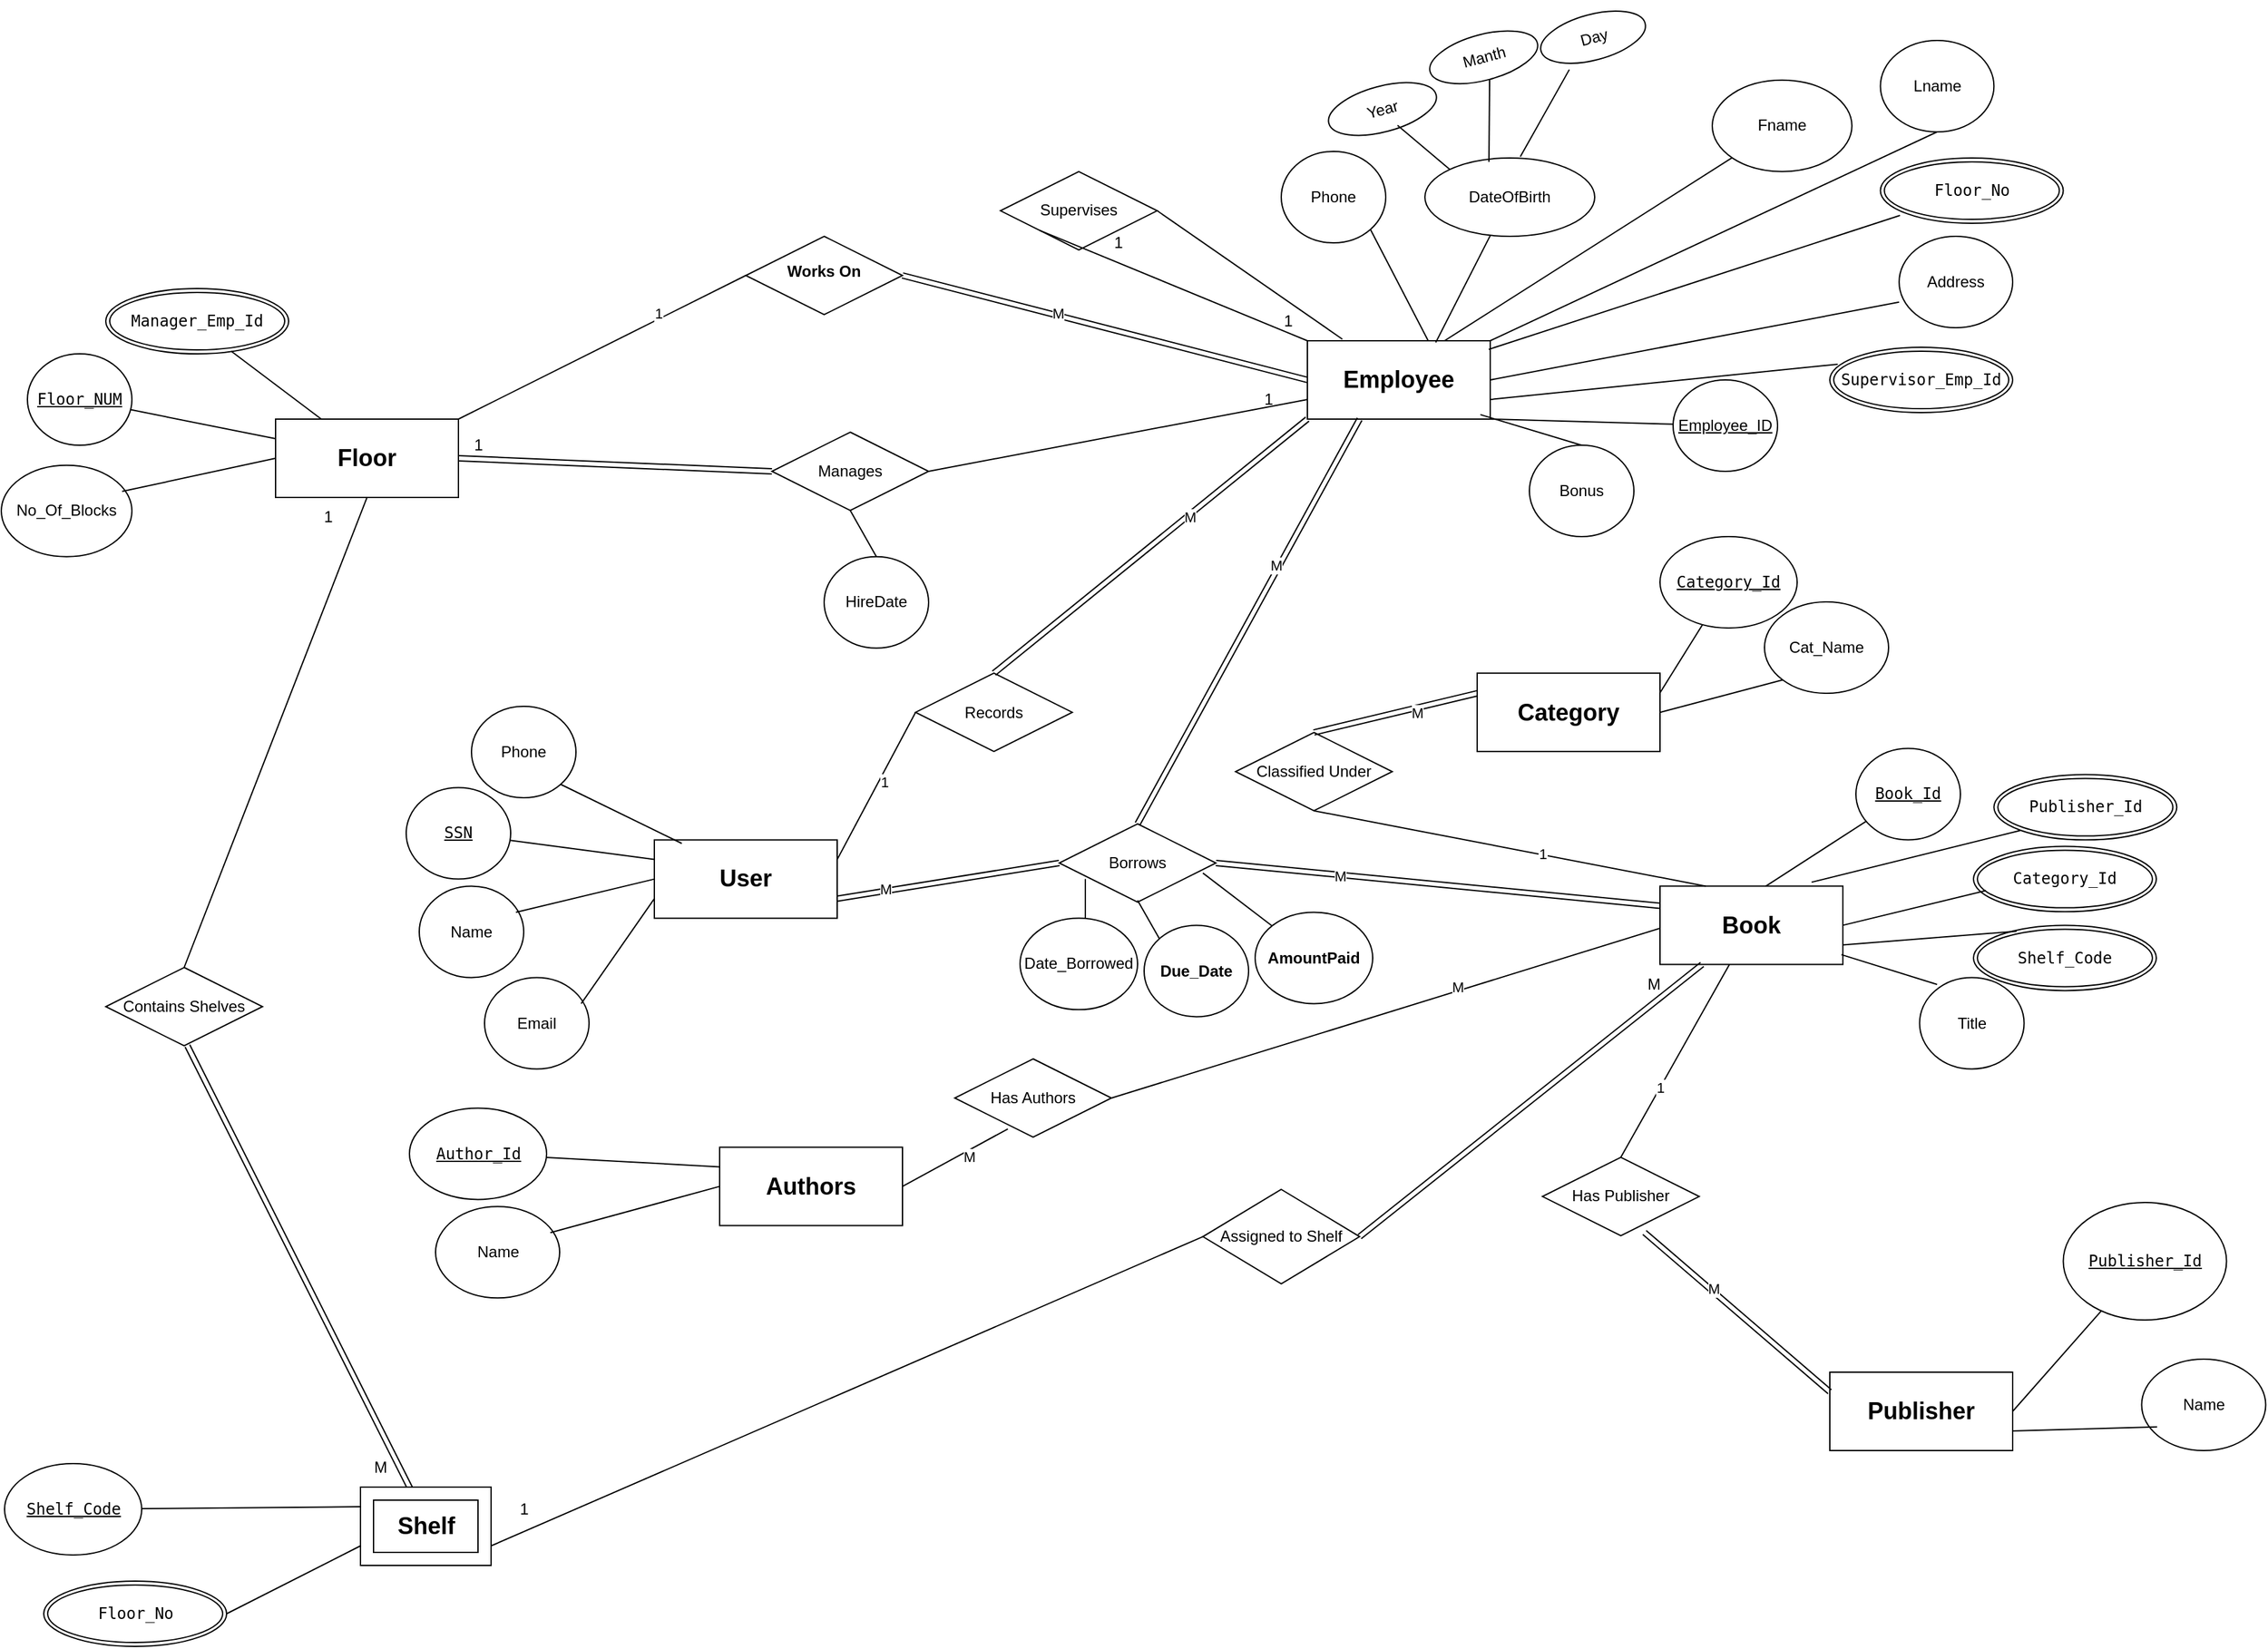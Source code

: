 <mxfile version="25.0.2">
  <diagram name="Page-1" id="1r1v1Ib6A8FEJkzL2onD">
    <mxGraphModel dx="1304" dy="876" grid="1" gridSize="10" guides="1" tooltips="1" connect="1" arrows="1" fold="1" page="1" pageScale="1" pageWidth="3300" pageHeight="4681" math="0" shadow="0">
      <root>
        <mxCell id="0" />
        <mxCell id="1" parent="0" />
        <mxCell id="C6lvempy2kkQ8w40UWus-1" value="&lt;h2&gt;Employee&lt;/h2&gt;" style="rounded=0;whiteSpace=wrap;html=1;" parent="1" vertex="1">
          <mxGeometry x="1000.001" y="420.0" width="140" height="60" as="geometry" />
        </mxCell>
        <mxCell id="C6lvempy2kkQ8w40UWus-2" value="DateOfBirth" style="ellipse;whiteSpace=wrap;html=1;" parent="1" vertex="1">
          <mxGeometry x="1090.001" y="280.0" width="130" height="60" as="geometry" />
        </mxCell>
        <mxCell id="C6lvempy2kkQ8w40UWus-3" value="Lname" style="ellipse;whiteSpace=wrap;html=1;" parent="1" vertex="1">
          <mxGeometry x="1438.75" y="190.0" width="86.92" height="70" as="geometry" />
        </mxCell>
        <mxCell id="C6lvempy2kkQ8w40UWus-4" value="Fname" style="ellipse;whiteSpace=wrap;html=1;" parent="1" vertex="1">
          <mxGeometry x="1310" y="220.4" width="106.92" height="70" as="geometry" />
        </mxCell>
        <mxCell id="C6lvempy2kkQ8w40UWus-5" value="Address" style="ellipse;whiteSpace=wrap;html=1;" parent="1" vertex="1">
          <mxGeometry x="1453.08" y="340" width="86.92" height="70" as="geometry" />
        </mxCell>
        <mxCell id="C6lvempy2kkQ8w40UWus-6" value="Employee_ID " style="ellipse;whiteSpace=wrap;html=1;align=center;fontStyle=4;" parent="1" vertex="1">
          <mxGeometry x="1280" y="450" width="80" height="70" as="geometry" />
        </mxCell>
        <mxCell id="C6lvempy2kkQ8w40UWus-7" value="" style="endArrow=none;html=1;rounded=0;exitX=0.702;exitY=0.022;exitDx=0;exitDy=0;exitPerimeter=0;" parent="1" source="C6lvempy2kkQ8w40UWus-1" target="C6lvempy2kkQ8w40UWus-2" edge="1">
          <mxGeometry width="50" height="50" relative="1" as="geometry">
            <mxPoint x="1110" y="400" as="sourcePoint" />
            <mxPoint x="1075" y="360" as="targetPoint" />
          </mxGeometry>
        </mxCell>
        <mxCell id="C6lvempy2kkQ8w40UWus-8" value="" style="endArrow=none;html=1;rounded=0;exitX=0.75;exitY=0;exitDx=0;exitDy=0;" parent="1" source="C6lvempy2kkQ8w40UWus-1" target="C6lvempy2kkQ8w40UWus-4" edge="1">
          <mxGeometry width="50" height="50" relative="1" as="geometry">
            <mxPoint x="1153.081" y="340.4" as="sourcePoint" />
            <mxPoint x="1203.081" y="290.4" as="targetPoint" />
          </mxGeometry>
        </mxCell>
        <mxCell id="C6lvempy2kkQ8w40UWus-9" value="" style="endArrow=none;html=1;rounded=0;exitX=1;exitY=0;exitDx=0;exitDy=0;entryX=0.5;entryY=1;entryDx=0;entryDy=0;" parent="1" source="C6lvempy2kkQ8w40UWus-1" target="C6lvempy2kkQ8w40UWus-3" edge="1">
          <mxGeometry width="50" height="50" relative="1" as="geometry">
            <mxPoint x="1253.081" y="350.4" as="sourcePoint" />
            <mxPoint x="1303.081" y="300.4" as="targetPoint" />
          </mxGeometry>
        </mxCell>
        <mxCell id="C6lvempy2kkQ8w40UWus-10" value="" style="endArrow=none;html=1;rounded=0;exitX=1;exitY=0.5;exitDx=0;exitDy=0;entryX=0;entryY=0.72;entryDx=0;entryDy=0;entryPerimeter=0;" parent="1" source="C6lvempy2kkQ8w40UWus-1" target="C6lvempy2kkQ8w40UWus-5" edge="1">
          <mxGeometry width="50" height="50" relative="1" as="geometry">
            <mxPoint x="1293.081" y="400.4" as="sourcePoint" />
            <mxPoint x="1343.081" y="350.4" as="targetPoint" />
          </mxGeometry>
        </mxCell>
        <mxCell id="C6lvempy2kkQ8w40UWus-11" value="" style="endArrow=none;html=1;rounded=0;exitX=1;exitY=0.75;exitDx=0;exitDy=0;entryX=0.043;entryY=0.26;entryDx=0;entryDy=0;entryPerimeter=0;" parent="1" source="C6lvempy2kkQ8w40UWus-1" target="C6lvempy2kkQ8w40UWus-13" edge="1">
          <mxGeometry width="50" height="50" relative="1" as="geometry">
            <mxPoint x="1223.081" y="470.4" as="sourcePoint" />
            <mxPoint x="1273.081" y="420.4" as="targetPoint" />
          </mxGeometry>
        </mxCell>
        <mxCell id="C6lvempy2kkQ8w40UWus-12" value="" style="endArrow=none;html=1;rounded=0;exitX=1;exitY=1;exitDx=0;exitDy=0;" parent="1" source="C6lvempy2kkQ8w40UWus-1" target="C6lvempy2kkQ8w40UWus-6" edge="1">
          <mxGeometry width="50" height="50" relative="1" as="geometry">
            <mxPoint x="1173.081" y="540.4" as="sourcePoint" />
            <mxPoint x="1223.081" y="490.4" as="targetPoint" />
          </mxGeometry>
        </mxCell>
        <mxCell id="C6lvempy2kkQ8w40UWus-13" value="&lt;code&gt;Supervisor_Emp_Id&lt;/code&gt;" style="ellipse;shape=doubleEllipse;margin=3;whiteSpace=wrap;html=1;align=center;" parent="1" vertex="1">
          <mxGeometry x="1400.001" y="425.0" width="140" height="50" as="geometry" />
        </mxCell>
        <mxCell id="C6lvempy2kkQ8w40UWus-15" value="Year" style="ellipse;whiteSpace=wrap;html=1;rotation=-15;" parent="1" vertex="1">
          <mxGeometry x="1015.001" y="225.0" width="85" height="35" as="geometry" />
        </mxCell>
        <mxCell id="C6lvempy2kkQ8w40UWus-16" value="Day" style="ellipse;whiteSpace=wrap;html=1;rotation=-15;" parent="1" vertex="1">
          <mxGeometry x="1177.501" y="170.0" width="82.5" height="35" as="geometry" />
        </mxCell>
        <mxCell id="C6lvempy2kkQ8w40UWus-17" value="Manth" style="ellipse;whiteSpace=wrap;html=1;rotation=-15;" parent="1" vertex="1">
          <mxGeometry x="1092.501" y="185.4" width="85" height="35" as="geometry" />
        </mxCell>
        <mxCell id="C6lvempy2kkQ8w40UWus-18" value="" style="endArrow=none;html=1;rounded=0;exitX=0;exitY=0;exitDx=0;exitDy=0;entryX=0.593;entryY=0.93;entryDx=0;entryDy=0;entryPerimeter=0;" parent="1" source="C6lvempy2kkQ8w40UWus-2" target="C6lvempy2kkQ8w40UWus-15" edge="1">
          <mxGeometry width="50" height="50" relative="1" as="geometry">
            <mxPoint x="933.081" y="280.4" as="sourcePoint" />
            <mxPoint x="983.081" y="230.4" as="targetPoint" />
          </mxGeometry>
        </mxCell>
        <mxCell id="C6lvempy2kkQ8w40UWus-19" value="" style="endArrow=none;html=1;rounded=0;exitX=0.377;exitY=0.05;exitDx=0;exitDy=0;exitPerimeter=0;entryX=0.5;entryY=1;entryDx=0;entryDy=0;" parent="1" source="C6lvempy2kkQ8w40UWus-2" target="C6lvempy2kkQ8w40UWus-17" edge="1">
          <mxGeometry width="50" height="50" relative="1" as="geometry">
            <mxPoint x="1013.081" y="250.4" as="sourcePoint" />
            <mxPoint x="1063.081" y="200.4" as="targetPoint" />
          </mxGeometry>
        </mxCell>
        <mxCell id="C6lvempy2kkQ8w40UWus-20" value="" style="endArrow=none;html=1;rounded=0;exitX=0.562;exitY=-0.017;exitDx=0;exitDy=0;exitPerimeter=0;entryX=0.209;entryY=1.05;entryDx=0;entryDy=0;entryPerimeter=0;" parent="1" source="C6lvempy2kkQ8w40UWus-2" target="C6lvempy2kkQ8w40UWus-16" edge="1">
          <mxGeometry width="50" height="50" relative="1" as="geometry">
            <mxPoint x="1093.081" y="230.4" as="sourcePoint" />
            <mxPoint x="1143.081" y="180.4" as="targetPoint" />
          </mxGeometry>
        </mxCell>
        <mxCell id="C6lvempy2kkQ8w40UWus-22" value="Bonus" style="ellipse;whiteSpace=wrap;html=1;" parent="1" vertex="1">
          <mxGeometry x="1170" y="500" width="80" height="70" as="geometry" />
        </mxCell>
        <mxCell id="C6lvempy2kkQ8w40UWus-23" value="" style="endArrow=none;html=1;rounded=0;exitX=0.5;exitY=0;exitDx=0;exitDy=0;entryX=0.946;entryY=0.943;entryDx=0;entryDy=0;entryPerimeter=0;" parent="1" source="C6lvempy2kkQ8w40UWus-22" target="C6lvempy2kkQ8w40UWus-1" edge="1">
          <mxGeometry width="50" height="50" relative="1" as="geometry">
            <mxPoint x="1093.081" y="510.4" as="sourcePoint" />
            <mxPoint x="1143.081" y="460.4" as="targetPoint" />
          </mxGeometry>
        </mxCell>
        <mxCell id="C6lvempy2kkQ8w40UWus-25" value="&lt;code&gt;Floor_No&lt;/code&gt;" style="ellipse;shape=doubleEllipse;margin=3;whiteSpace=wrap;html=1;align=center;" parent="1" vertex="1">
          <mxGeometry x="1438.751" y="280.0" width="140" height="50" as="geometry" />
        </mxCell>
        <mxCell id="C6lvempy2kkQ8w40UWus-26" value="" style="endArrow=none;html=1;rounded=0;entryX=0.107;entryY=0.88;entryDx=0;entryDy=0;entryPerimeter=0;exitX=0.992;exitY=0.11;exitDx=0;exitDy=0;exitPerimeter=0;" parent="1" source="C6lvempy2kkQ8w40UWus-1" target="C6lvempy2kkQ8w40UWus-25" edge="1">
          <mxGeometry width="50" height="50" relative="1" as="geometry">
            <mxPoint x="1170" y="410" as="sourcePoint" />
            <mxPoint x="1220" y="360" as="targetPoint" />
          </mxGeometry>
        </mxCell>
        <mxCell id="C6lvempy2kkQ8w40UWus-27" value="&lt;h2&gt;Floor&lt;/h2&gt;" style="rounded=0;whiteSpace=wrap;html=1;" parent="1" vertex="1">
          <mxGeometry x="210.001" y="480.0" width="140" height="60" as="geometry" />
        </mxCell>
        <mxCell id="C6lvempy2kkQ8w40UWus-28" value="&lt;code&gt;Floor_NUM&lt;/code&gt;" style="ellipse;whiteSpace=wrap;html=1;align=center;fontStyle=4;" parent="1" vertex="1">
          <mxGeometry x="20.0" y="430" width="80" height="70" as="geometry" />
        </mxCell>
        <mxCell id="C6lvempy2kkQ8w40UWus-30" value="" style="endArrow=none;html=1;rounded=0;exitX=0;exitY=0.25;exitDx=0;exitDy=0;" parent="1" source="C6lvempy2kkQ8w40UWus-27" target="C6lvempy2kkQ8w40UWus-28" edge="1">
          <mxGeometry width="50" height="50" relative="1" as="geometry">
            <mxPoint x="360.001" y="620.0" as="sourcePoint" />
            <mxPoint x="410.001" y="570.0" as="targetPoint" />
          </mxGeometry>
        </mxCell>
        <mxCell id="C6lvempy2kkQ8w40UWus-31" value="No_Of_Blocks" style="ellipse;whiteSpace=wrap;html=1;" parent="1" vertex="1">
          <mxGeometry y="515.4" width="100" height="70" as="geometry" />
        </mxCell>
        <mxCell id="C6lvempy2kkQ8w40UWus-32" value="" style="endArrow=none;html=1;rounded=0;entryX=0;entryY=0.5;entryDx=0;entryDy=0;exitX=0.925;exitY=0.286;exitDx=0;exitDy=0;exitPerimeter=0;" parent="1" source="C6lvempy2kkQ8w40UWus-31" target="C6lvempy2kkQ8w40UWus-27" edge="1">
          <mxGeometry width="50" height="50" relative="1" as="geometry">
            <mxPoint x="120" y="530" as="sourcePoint" />
            <mxPoint x="330.001" y="540.0" as="targetPoint" />
          </mxGeometry>
        </mxCell>
        <mxCell id="C6lvempy2kkQ8w40UWus-34" value="&lt;h2&gt;User&lt;/h2&gt;" style="rounded=0;whiteSpace=wrap;html=1;" parent="1" vertex="1">
          <mxGeometry x="500.001" y="802.3" width="140" height="60" as="geometry" />
        </mxCell>
        <mxCell id="C6lvempy2kkQ8w40UWus-35" value="&lt;code&gt;SSN&lt;/code&gt;" style="ellipse;whiteSpace=wrap;html=1;align=center;fontStyle=4;" parent="1" vertex="1">
          <mxGeometry x="310.0" y="762.3" width="80" height="70" as="geometry" />
        </mxCell>
        <mxCell id="C6lvempy2kkQ8w40UWus-36" value="" style="endArrow=none;html=1;rounded=0;exitX=0;exitY=0.25;exitDx=0;exitDy=0;" parent="1" source="C6lvempy2kkQ8w40UWus-34" target="C6lvempy2kkQ8w40UWus-35" edge="1">
          <mxGeometry width="50" height="50" relative="1" as="geometry">
            <mxPoint x="650.001" y="942.3" as="sourcePoint" />
            <mxPoint x="700.001" y="892.3" as="targetPoint" />
          </mxGeometry>
        </mxCell>
        <mxCell id="C6lvempy2kkQ8w40UWus-37" value="Name" style="ellipse;whiteSpace=wrap;html=1;" parent="1" vertex="1">
          <mxGeometry x="320" y="837.7" width="80" height="70" as="geometry" />
        </mxCell>
        <mxCell id="C6lvempy2kkQ8w40UWus-38" value="" style="endArrow=none;html=1;rounded=0;entryX=0;entryY=0.5;entryDx=0;entryDy=0;exitX=0.925;exitY=0.286;exitDx=0;exitDy=0;exitPerimeter=0;" parent="1" source="C6lvempy2kkQ8w40UWus-37" target="C6lvempy2kkQ8w40UWus-34" edge="1">
          <mxGeometry width="50" height="50" relative="1" as="geometry">
            <mxPoint x="410" y="852.3" as="sourcePoint" />
            <mxPoint x="620.001" y="862.3" as="targetPoint" />
          </mxGeometry>
        </mxCell>
        <mxCell id="C6lvempy2kkQ8w40UWus-39" value="Email" style="ellipse;whiteSpace=wrap;html=1;" parent="1" vertex="1">
          <mxGeometry x="370" y="907.7" width="80" height="70" as="geometry" />
        </mxCell>
        <mxCell id="C6lvempy2kkQ8w40UWus-40" value="" style="endArrow=none;html=1;rounded=0;exitX=0.925;exitY=0.286;exitDx=0;exitDy=0;exitPerimeter=0;entryX=0;entryY=0.75;entryDx=0;entryDy=0;" parent="1" source="C6lvempy2kkQ8w40UWus-39" target="C6lvempy2kkQ8w40UWus-34" edge="1">
          <mxGeometry width="50" height="50" relative="1" as="geometry">
            <mxPoint x="460" y="912.3" as="sourcePoint" />
            <mxPoint x="490" y="852.3" as="targetPoint" />
          </mxGeometry>
        </mxCell>
        <mxCell id="C6lvempy2kkQ8w40UWus-41" value="&lt;h2&gt;Book&lt;/h2&gt;" style="rounded=0;whiteSpace=wrap;html=1;" parent="1" vertex="1">
          <mxGeometry x="1270.001" y="837.7" width="140" height="60" as="geometry" />
        </mxCell>
        <mxCell id="C6lvempy2kkQ8w40UWus-42" value="&lt;code&gt;Book_Id&lt;/code&gt;" style="ellipse;whiteSpace=wrap;html=1;align=center;fontStyle=4;" parent="1" vertex="1">
          <mxGeometry x="1420" y="732.3" width="80" height="70" as="geometry" />
        </mxCell>
        <mxCell id="C6lvempy2kkQ8w40UWus-43" value="" style="endArrow=none;html=1;rounded=0;exitX=0.579;exitY=0;exitDx=0;exitDy=0;exitPerimeter=0;" parent="1" source="C6lvempy2kkQ8w40UWus-41" target="C6lvempy2kkQ8w40UWus-42" edge="1">
          <mxGeometry width="50" height="50" relative="1" as="geometry">
            <mxPoint x="1425.001" y="990.0" as="sourcePoint" />
            <mxPoint x="1475.001" y="940.0" as="targetPoint" />
          </mxGeometry>
        </mxCell>
        <mxCell id="C6lvempy2kkQ8w40UWus-44" value="Title" style="ellipse;whiteSpace=wrap;html=1;" parent="1" vertex="1">
          <mxGeometry x="1468.75" y="907.7" width="80" height="70" as="geometry" />
        </mxCell>
        <mxCell id="C6lvempy2kkQ8w40UWus-45" value="" style="endArrow=none;html=1;rounded=0;entryX=0.992;entryY=0.875;entryDx=0;entryDy=0;exitX=0.167;exitY=0.076;exitDx=0;exitDy=0;exitPerimeter=0;entryPerimeter=0;" parent="1" source="C6lvempy2kkQ8w40UWus-44" target="C6lvempy2kkQ8w40UWus-41" edge="1">
          <mxGeometry width="50" height="50" relative="1" as="geometry">
            <mxPoint x="1185" y="900" as="sourcePoint" />
            <mxPoint x="1395.001" y="910.0" as="targetPoint" />
          </mxGeometry>
        </mxCell>
        <mxCell id="C6lvempy2kkQ8w40UWus-48" value="&lt;code&gt;Shelf_Code&lt;/code&gt;" style="ellipse;shape=doubleEllipse;margin=3;whiteSpace=wrap;html=1;align=center;" parent="1" vertex="1">
          <mxGeometry x="1510.001" y="867.7" width="140" height="50" as="geometry" />
        </mxCell>
        <mxCell id="C6lvempy2kkQ8w40UWus-49" value="&lt;code&gt;Category_Id&lt;/code&gt;" style="ellipse;shape=doubleEllipse;margin=3;whiteSpace=wrap;html=1;align=center;" parent="1" vertex="1">
          <mxGeometry x="1510.001" y="807.3" width="140" height="50" as="geometry" />
        </mxCell>
        <mxCell id="C6lvempy2kkQ8w40UWus-50" value="&lt;code&gt;Publisher_Id&lt;/code&gt;" style="ellipse;shape=doubleEllipse;margin=3;whiteSpace=wrap;html=1;align=center;" parent="1" vertex="1">
          <mxGeometry x="1525.671" y="752.3" width="140" height="50" as="geometry" />
        </mxCell>
        <mxCell id="C6lvempy2kkQ8w40UWus-51" value="" style="endArrow=none;html=1;rounded=0;exitX=0.829;exitY=-0.05;exitDx=0;exitDy=0;exitPerimeter=0;entryX=0;entryY=1;entryDx=0;entryDy=0;" parent="1" source="C6lvempy2kkQ8w40UWus-41" target="C6lvempy2kkQ8w40UWus-50" edge="1">
          <mxGeometry width="50" height="50" relative="1" as="geometry">
            <mxPoint x="1400" y="850" as="sourcePoint" />
            <mxPoint x="1450" y="800" as="targetPoint" />
          </mxGeometry>
        </mxCell>
        <mxCell id="C6lvempy2kkQ8w40UWus-52" value="" style="endArrow=none;html=1;rounded=0;exitX=1;exitY=0.5;exitDx=0;exitDy=0;entryX=0.068;entryY=0.677;entryDx=0;entryDy=0;entryPerimeter=0;" parent="1" source="C6lvempy2kkQ8w40UWus-41" target="C6lvempy2kkQ8w40UWus-49" edge="1">
          <mxGeometry width="50" height="50" relative="1" as="geometry">
            <mxPoint x="1390" y="920" as="sourcePoint" />
            <mxPoint x="1440" y="870" as="targetPoint" />
          </mxGeometry>
        </mxCell>
        <mxCell id="C6lvempy2kkQ8w40UWus-53" value="" style="endArrow=none;html=1;rounded=0;exitX=1;exitY=0.75;exitDx=0;exitDy=0;entryX=0.236;entryY=0.092;entryDx=0;entryDy=0;entryPerimeter=0;" parent="1" source="C6lvempy2kkQ8w40UWus-41" target="C6lvempy2kkQ8w40UWus-48" edge="1">
          <mxGeometry width="50" height="50" relative="1" as="geometry">
            <mxPoint x="1400" y="1000" as="sourcePoint" />
            <mxPoint x="1450" y="950" as="targetPoint" />
          </mxGeometry>
        </mxCell>
        <mxCell id="C6lvempy2kkQ8w40UWus-54" value="&lt;h2&gt;Category&lt;/h2&gt;" style="rounded=0;whiteSpace=wrap;html=1;" parent="1" vertex="1">
          <mxGeometry x="1130.001" y="674.6" width="140" height="60" as="geometry" />
        </mxCell>
        <mxCell id="C6lvempy2kkQ8w40UWus-55" value="&lt;code&gt;Category_Id&lt;/code&gt;" style="ellipse;whiteSpace=wrap;html=1;align=center;fontStyle=4;" parent="1" vertex="1">
          <mxGeometry x="1270" y="570.0" width="105" height="70" as="geometry" />
        </mxCell>
        <mxCell id="C6lvempy2kkQ8w40UWus-56" value="" style="endArrow=none;html=1;rounded=0;exitX=1;exitY=0.25;exitDx=0;exitDy=0;" parent="1" source="C6lvempy2kkQ8w40UWus-54" target="C6lvempy2kkQ8w40UWus-55" edge="1">
          <mxGeometry width="50" height="50" relative="1" as="geometry">
            <mxPoint x="1280.001" y="814.6" as="sourcePoint" />
            <mxPoint x="1330.001" y="764.6" as="targetPoint" />
          </mxGeometry>
        </mxCell>
        <mxCell id="C6lvempy2kkQ8w40UWus-57" value="Cat_Name" style="ellipse;whiteSpace=wrap;html=1;" parent="1" vertex="1">
          <mxGeometry x="1350" y="620" width="95" height="70" as="geometry" />
        </mxCell>
        <mxCell id="C6lvempy2kkQ8w40UWus-58" value="" style="endArrow=none;html=1;rounded=0;entryX=1;entryY=0.5;entryDx=0;entryDy=0;exitX=0;exitY=1;exitDx=0;exitDy=0;" parent="1" source="C6lvempy2kkQ8w40UWus-57" target="C6lvempy2kkQ8w40UWus-54" edge="1">
          <mxGeometry width="50" height="50" relative="1" as="geometry">
            <mxPoint x="1040" y="724.6" as="sourcePoint" />
            <mxPoint x="1250.001" y="734.6" as="targetPoint" />
          </mxGeometry>
        </mxCell>
        <mxCell id="C6lvempy2kkQ8w40UWus-62" value="&lt;code&gt;Shelf_Code&lt;/code&gt;" style="ellipse;whiteSpace=wrap;html=1;align=center;fontStyle=4;" parent="1" vertex="1">
          <mxGeometry x="2.5" y="1280" width="105" height="70" as="geometry" />
        </mxCell>
        <mxCell id="C6lvempy2kkQ8w40UWus-63" value="" style="endArrow=none;html=1;rounded=0;exitX=0;exitY=0;exitDx=0;exitDy=15;exitPerimeter=0;" parent="1" source="gjSm_xTrsxoRiY1hp_CM-6" target="C6lvempy2kkQ8w40UWus-62" edge="1">
          <mxGeometry width="50" height="50" relative="1" as="geometry">
            <mxPoint x="260.001" y="1327.7" as="sourcePoint" />
            <mxPoint x="460.001" y="1387.7" as="targetPoint" />
          </mxGeometry>
        </mxCell>
        <mxCell id="C6lvempy2kkQ8w40UWus-65" value="" style="endArrow=none;html=1;rounded=0;entryX=0;entryY=0;entryDx=0;entryDy=45;exitX=1;exitY=0.5;exitDx=0;exitDy=0;entryPerimeter=0;" parent="1" source="C6lvempy2kkQ8w40UWus-66" target="gjSm_xTrsxoRiY1hp_CM-6" edge="1">
          <mxGeometry width="50" height="50" relative="1" as="geometry">
            <mxPoint x="513.641" y="1343.553" as="sourcePoint" />
            <mxPoint x="260.001" y="1342.7" as="targetPoint" />
          </mxGeometry>
        </mxCell>
        <mxCell id="C6lvempy2kkQ8w40UWus-66" value="&lt;code&gt;Floor_No&lt;/code&gt;" style="ellipse;shape=doubleEllipse;margin=3;whiteSpace=wrap;html=1;align=center;" parent="1" vertex="1">
          <mxGeometry x="32.501" y="1370.0" width="140" height="50" as="geometry" />
        </mxCell>
        <mxCell id="C6lvempy2kkQ8w40UWus-67" value="&lt;h2&gt;Authors &lt;/h2&gt;" style="rounded=0;whiteSpace=wrap;html=1;" parent="1" vertex="1">
          <mxGeometry x="550.001" y="1037.7" width="140" height="60" as="geometry" />
        </mxCell>
        <mxCell id="C6lvempy2kkQ8w40UWus-68" value="&lt;code&gt;Author_Id&lt;/code&gt;" style="ellipse;whiteSpace=wrap;html=1;align=center;fontStyle=4;" parent="1" vertex="1">
          <mxGeometry x="312.5" y="1007.7" width="105" height="70" as="geometry" />
        </mxCell>
        <mxCell id="C6lvempy2kkQ8w40UWus-69" value="" style="endArrow=none;html=1;rounded=0;exitX=0;exitY=0.25;exitDx=0;exitDy=0;" parent="1" source="C6lvempy2kkQ8w40UWus-67" target="C6lvempy2kkQ8w40UWus-68" edge="1">
          <mxGeometry width="50" height="50" relative="1" as="geometry">
            <mxPoint x="677.501" y="1187.7" as="sourcePoint" />
            <mxPoint x="727.501" y="1137.7" as="targetPoint" />
          </mxGeometry>
        </mxCell>
        <mxCell id="C6lvempy2kkQ8w40UWus-70" value="Name" style="ellipse;whiteSpace=wrap;html=1;" parent="1" vertex="1">
          <mxGeometry x="332.5" y="1083.1" width="95" height="70" as="geometry" />
        </mxCell>
        <mxCell id="C6lvempy2kkQ8w40UWus-71" value="" style="endArrow=none;html=1;rounded=0;entryX=0;entryY=0.5;entryDx=0;entryDy=0;exitX=0.925;exitY=0.286;exitDx=0;exitDy=0;exitPerimeter=0;" parent="1" source="C6lvempy2kkQ8w40UWus-70" target="C6lvempy2kkQ8w40UWus-67" edge="1">
          <mxGeometry width="50" height="50" relative="1" as="geometry">
            <mxPoint x="437.5" y="1097.7" as="sourcePoint" />
            <mxPoint x="647.501" y="1107.7" as="targetPoint" />
          </mxGeometry>
        </mxCell>
        <mxCell id="C6lvempy2kkQ8w40UWus-73" value="&lt;code&gt;Publisher_Id&lt;/code&gt;" style="ellipse;whiteSpace=wrap;html=1;align=center;fontStyle=4;" parent="1" vertex="1">
          <mxGeometry x="1578.75" y="1080" width="125" height="90" as="geometry" />
        </mxCell>
        <mxCell id="C6lvempy2kkQ8w40UWus-74" value="" style="endArrow=none;html=1;rounded=0;exitX=1;exitY=0.5;exitDx=0;exitDy=0;" parent="1" source="C6lvempy2kkQ8w40UWus-96" target="C6lvempy2kkQ8w40UWus-73" edge="1">
          <mxGeometry width="50" height="50" relative="1" as="geometry">
            <mxPoint x="1402.501" y="1235.0" as="sourcePoint" />
            <mxPoint x="1602.501" y="1310.0" as="targetPoint" />
          </mxGeometry>
        </mxCell>
        <mxCell id="C6lvempy2kkQ8w40UWus-75" value="Name" style="ellipse;whiteSpace=wrap;html=1;" parent="1" vertex="1">
          <mxGeometry x="1638.75" y="1200" width="95" height="70" as="geometry" />
        </mxCell>
        <mxCell id="C6lvempy2kkQ8w40UWus-76" value="" style="endArrow=none;html=1;rounded=0;entryX=1;entryY=0.75;entryDx=0;entryDy=0;exitX=0.125;exitY=0.741;exitDx=0;exitDy=0;exitPerimeter=0;" parent="1" source="C6lvempy2kkQ8w40UWus-75" target="C6lvempy2kkQ8w40UWus-96" edge="1">
          <mxGeometry width="50" height="50" relative="1" as="geometry">
            <mxPoint x="1312.5" y="1270" as="sourcePoint" />
            <mxPoint x="1402.501" y="1250.0" as="targetPoint" />
          </mxGeometry>
        </mxCell>
        <mxCell id="C6lvempy2kkQ8w40UWus-77" value="Manages " style="shape=rhombus;perimeter=rhombusPerimeter;whiteSpace=wrap;html=1;align=center;" parent="1" vertex="1">
          <mxGeometry x="590" y="490" width="120" height="60" as="geometry" />
        </mxCell>
        <mxCell id="C6lvempy2kkQ8w40UWus-78" value="" style="endArrow=none;html=1;rounded=0;exitX=1;exitY=0.5;exitDx=0;exitDy=0;entryX=0;entryY=0.5;entryDx=0;entryDy=0;shape=link;" parent="1" source="C6lvempy2kkQ8w40UWus-27" target="C6lvempy2kkQ8w40UWus-77" edge="1">
          <mxGeometry width="50" height="50" relative="1" as="geometry">
            <mxPoint x="660" y="535" as="sourcePoint" />
            <mxPoint x="540" y="470" as="targetPoint" />
          </mxGeometry>
        </mxCell>
        <mxCell id="C6lvempy2kkQ8w40UWus-79" value="" style="endArrow=none;html=1;rounded=0;exitX=1;exitY=0.5;exitDx=0;exitDy=0;entryX=0;entryY=0.75;entryDx=0;entryDy=0;" parent="1" source="C6lvempy2kkQ8w40UWus-77" target="C6lvempy2kkQ8w40UWus-1" edge="1">
          <mxGeometry width="50" height="50" relative="1" as="geometry">
            <mxPoint x="800" y="477.5" as="sourcePoint" />
            <mxPoint x="1000" y="452.5" as="targetPoint" />
          </mxGeometry>
        </mxCell>
        <mxCell id="C6lvempy2kkQ8w40UWus-80" value="Records   " style="shape=rhombus;perimeter=rhombusPerimeter;whiteSpace=wrap;html=1;align=center;" parent="1" vertex="1">
          <mxGeometry x="700" y="674.6" width="120" height="60" as="geometry" />
        </mxCell>
        <mxCell id="C6lvempy2kkQ8w40UWus-81" value="" style="endArrow=none;html=1;rounded=0;exitX=1;exitY=0.25;exitDx=0;exitDy=0;entryX=0;entryY=0.5;entryDx=0;entryDy=0;" parent="1" source="C6lvempy2kkQ8w40UWus-34" target="C6lvempy2kkQ8w40UWus-80" edge="1">
          <mxGeometry width="50" height="50" relative="1" as="geometry">
            <mxPoint x="500" y="844.6" as="sourcePoint" />
            <mxPoint x="700" y="819.6" as="targetPoint" />
          </mxGeometry>
        </mxCell>
        <mxCell id="C6lvempy2kkQ8w40UWus-151" value="1" style="edgeLabel;html=1;align=center;verticalAlign=middle;resizable=0;points=[];" parent="C6lvempy2kkQ8w40UWus-81" vertex="1" connectable="0">
          <mxGeometry x="0.09" y="-3" relative="1" as="geometry">
            <mxPoint as="offset" />
          </mxGeometry>
        </mxCell>
        <mxCell id="C6lvempy2kkQ8w40UWus-82" value="" style="endArrow=none;html=1;rounded=0;exitX=0.5;exitY=0;exitDx=0;exitDy=0;entryX=0;entryY=1;entryDx=0;entryDy=0;shape=link;" parent="1" source="C6lvempy2kkQ8w40UWus-80" target="C6lvempy2kkQ8w40UWus-1" edge="1">
          <mxGeometry width="50" height="50" relative="1" as="geometry">
            <mxPoint x="790" y="812.1" as="sourcePoint" />
            <mxPoint x="1000" y="774.6" as="targetPoint" />
          </mxGeometry>
        </mxCell>
        <mxCell id="C6lvempy2kkQ8w40UWus-150" value="M" style="edgeLabel;html=1;align=center;verticalAlign=middle;resizable=0;points=[];" parent="C6lvempy2kkQ8w40UWus-82" vertex="1" connectable="0">
          <mxGeometry x="0.242" y="-1" relative="1" as="geometry">
            <mxPoint as="offset" />
          </mxGeometry>
        </mxCell>
        <mxCell id="C6lvempy2kkQ8w40UWus-83" value="Borrows  " style="shape=rhombus;perimeter=rhombusPerimeter;whiteSpace=wrap;html=1;align=center;" parent="1" vertex="1">
          <mxGeometry x="810" y="790" width="120" height="60" as="geometry" />
        </mxCell>
        <mxCell id="C6lvempy2kkQ8w40UWus-84" value="" style="endArrow=none;html=1;rounded=0;exitX=1;exitY=0.75;exitDx=0;exitDy=0;entryX=0;entryY=0.5;entryDx=0;entryDy=0;shape=link;" parent="1" source="C6lvempy2kkQ8w40UWus-34" target="C6lvempy2kkQ8w40UWus-83" edge="1">
          <mxGeometry width="50" height="50" relative="1" as="geometry">
            <mxPoint x="500" y="874.6" as="sourcePoint" />
            <mxPoint x="700" y="849.6" as="targetPoint" />
          </mxGeometry>
        </mxCell>
        <mxCell id="C6lvempy2kkQ8w40UWus-132" value="M" style="edgeLabel;html=1;align=center;verticalAlign=middle;resizable=0;points=[];" parent="C6lvempy2kkQ8w40UWus-84" vertex="1" connectable="0">
          <mxGeometry x="-0.561" y="2" relative="1" as="geometry">
            <mxPoint as="offset" />
          </mxGeometry>
        </mxCell>
        <mxCell id="C6lvempy2kkQ8w40UWus-85" value="" style="endArrow=none;html=1;rounded=0;exitX=1;exitY=0.5;exitDx=0;exitDy=0;entryX=0;entryY=0.25;entryDx=0;entryDy=0;shape=link;" parent="1" source="C6lvempy2kkQ8w40UWus-83" target="C6lvempy2kkQ8w40UWus-41" edge="1">
          <mxGeometry width="50" height="50" relative="1" as="geometry">
            <mxPoint x="790" y="842.1" as="sourcePoint" />
            <mxPoint x="1000" y="804.6" as="targetPoint" />
          </mxGeometry>
        </mxCell>
        <mxCell id="gjSm_xTrsxoRiY1hp_CM-3" value="M" style="edgeLabel;html=1;align=center;verticalAlign=middle;resizable=0;points=[];" vertex="1" connectable="0" parent="C6lvempy2kkQ8w40UWus-85">
          <mxGeometry x="-0.445" y="-1" relative="1" as="geometry">
            <mxPoint as="offset" />
          </mxGeometry>
        </mxCell>
        <mxCell id="C6lvempy2kkQ8w40UWus-93" value="Has Authors " style="shape=rhombus;perimeter=rhombusPerimeter;whiteSpace=wrap;html=1;align=center;" parent="1" vertex="1">
          <mxGeometry x="730" y="970.0" width="120" height="60" as="geometry" />
        </mxCell>
        <mxCell id="C6lvempy2kkQ8w40UWus-94" value="" style="endArrow=none;html=1;rounded=0;exitX=1;exitY=0.5;exitDx=0;exitDy=0;entryX=0.339;entryY=0.894;entryDx=0;entryDy=0;entryPerimeter=0;" parent="1" source="C6lvempy2kkQ8w40UWus-67" target="C6lvempy2kkQ8w40UWus-93" edge="1">
          <mxGeometry width="50" height="50" relative="1" as="geometry">
            <mxPoint x="790" y="1127.7" as="sourcePoint" />
            <mxPoint x="1000" y="977.7" as="targetPoint" />
          </mxGeometry>
        </mxCell>
        <mxCell id="C6lvempy2kkQ8w40UWus-129" value="M" style="edgeLabel;html=1;align=center;verticalAlign=middle;resizable=0;points=[];" parent="C6lvempy2kkQ8w40UWus-94" vertex="1" connectable="0">
          <mxGeometry x="0.216" y="-4" relative="1" as="geometry">
            <mxPoint as="offset" />
          </mxGeometry>
        </mxCell>
        <mxCell id="C6lvempy2kkQ8w40UWus-95" value="" style="endArrow=none;html=1;rounded=0;exitX=1;exitY=0.5;exitDx=0;exitDy=0;" parent="1" source="C6lvempy2kkQ8w40UWus-93" edge="1">
          <mxGeometry width="50" height="50" relative="1" as="geometry">
            <mxPoint x="810" y="1117.5" as="sourcePoint" />
            <mxPoint x="1270" y="870" as="targetPoint" />
          </mxGeometry>
        </mxCell>
        <mxCell id="C6lvempy2kkQ8w40UWus-128" value="M" style="edgeLabel;html=1;align=center;verticalAlign=middle;resizable=0;points=[];" parent="C6lvempy2kkQ8w40UWus-95" vertex="1" connectable="0">
          <mxGeometry x="0.268" y="3" relative="1" as="geometry">
            <mxPoint as="offset" />
          </mxGeometry>
        </mxCell>
        <mxCell id="C6lvempy2kkQ8w40UWus-96" value="&lt;h2&gt;Publisher&lt;/h2&gt;" style="rounded=0;whiteSpace=wrap;html=1;" parent="1" vertex="1">
          <mxGeometry x="1400.001" y="1210.0" width="140" height="60" as="geometry" />
        </mxCell>
        <mxCell id="C6lvempy2kkQ8w40UWus-97" value="Has Publisher " style="shape=rhombus;perimeter=rhombusPerimeter;whiteSpace=wrap;html=1;align=center;" parent="1" vertex="1">
          <mxGeometry x="1180" y="1045.4" width="120" height="60" as="geometry" />
        </mxCell>
        <mxCell id="C6lvempy2kkQ8w40UWus-98" value="" style="endArrow=none;html=1;rounded=0;exitX=0;exitY=0.25;exitDx=0;exitDy=0;entryX=0.651;entryY=0.96;entryDx=0;entryDy=0;entryPerimeter=0;shape=link;" parent="1" source="C6lvempy2kkQ8w40UWus-96" target="C6lvempy2kkQ8w40UWus-97" edge="1">
          <mxGeometry width="50" height="50" relative="1" as="geometry">
            <mxPoint x="997.5" y="1130.4" as="sourcePoint" />
            <mxPoint x="1197.5" y="1105.4" as="targetPoint" />
          </mxGeometry>
        </mxCell>
        <mxCell id="C6lvempy2kkQ8w40UWus-134" value="M" style="edgeLabel;html=1;align=center;verticalAlign=middle;resizable=0;points=[];" parent="C6lvempy2kkQ8w40UWus-98" vertex="1" connectable="0">
          <mxGeometry x="0.273" y="-2" relative="1" as="geometry">
            <mxPoint as="offset" />
          </mxGeometry>
        </mxCell>
        <mxCell id="C6lvempy2kkQ8w40UWus-99" value="" style="endArrow=none;html=1;rounded=0;exitX=0.5;exitY=0;exitDx=0;exitDy=0;" parent="1" source="C6lvempy2kkQ8w40UWus-97" target="C6lvempy2kkQ8w40UWus-41" edge="1">
          <mxGeometry width="50" height="50" relative="1" as="geometry">
            <mxPoint x="1190" y="1045.4" as="sourcePoint" />
            <mxPoint x="1290" y="905" as="targetPoint" />
          </mxGeometry>
        </mxCell>
        <mxCell id="C6lvempy2kkQ8w40UWus-136" value="1" style="edgeLabel;html=1;align=center;verticalAlign=middle;resizable=0;points=[];" parent="C6lvempy2kkQ8w40UWus-99" vertex="1" connectable="0">
          <mxGeometry x="-0.275" y="1" relative="1" as="geometry">
            <mxPoint as="offset" />
          </mxGeometry>
        </mxCell>
        <mxCell id="C6lvempy2kkQ8w40UWus-100" value="Classified Under " style="shape=rhombus;perimeter=rhombusPerimeter;whiteSpace=wrap;html=1;align=center;" parent="1" vertex="1">
          <mxGeometry x="945" y="720" width="120" height="60" as="geometry" />
        </mxCell>
        <mxCell id="C6lvempy2kkQ8w40UWus-101" value="" style="endArrow=none;html=1;rounded=0;entryX=0.5;entryY=1;entryDx=0;entryDy=0;exitX=0.25;exitY=0;exitDx=0;exitDy=0;" parent="1" source="C6lvempy2kkQ8w40UWus-41" target="C6lvempy2kkQ8w40UWus-100" edge="1">
          <mxGeometry width="50" height="50" relative="1" as="geometry">
            <mxPoint x="587.56" y="782.72" as="sourcePoint" />
            <mxPoint x="787.56" y="757.72" as="targetPoint" />
          </mxGeometry>
        </mxCell>
        <mxCell id="C6lvempy2kkQ8w40UWus-131" value="1" style="edgeLabel;html=1;align=center;verticalAlign=middle;resizable=0;points=[];" parent="C6lvempy2kkQ8w40UWus-101" vertex="1" connectable="0">
          <mxGeometry x="-0.164" y="-1" relative="1" as="geometry">
            <mxPoint as="offset" />
          </mxGeometry>
        </mxCell>
        <mxCell id="C6lvempy2kkQ8w40UWus-102" value="" style="endArrow=none;html=1;rounded=0;exitX=0.5;exitY=0;exitDx=0;exitDy=0;entryX=0;entryY=0.257;entryDx=0;entryDy=0;entryPerimeter=0;shape=link;" parent="1" source="C6lvempy2kkQ8w40UWus-100" target="C6lvempy2kkQ8w40UWus-54" edge="1">
          <mxGeometry width="50" height="50" relative="1" as="geometry">
            <mxPoint x="877.56" y="750.22" as="sourcePoint" />
            <mxPoint x="1130.001" y="700.0" as="targetPoint" />
          </mxGeometry>
        </mxCell>
        <mxCell id="C6lvempy2kkQ8w40UWus-130" value="M" style="edgeLabel;html=1;align=center;verticalAlign=middle;resizable=0;points=[];" parent="C6lvempy2kkQ8w40UWus-102" vertex="1" connectable="0">
          <mxGeometry x="0.228" y="-3" relative="1" as="geometry">
            <mxPoint x="1" as="offset" />
          </mxGeometry>
        </mxCell>
        <mxCell id="C6lvempy2kkQ8w40UWus-104" value="Assigned to Shelf " style="shape=rhombus;perimeter=rhombusPerimeter;whiteSpace=wrap;html=1;align=center;" parent="1" vertex="1">
          <mxGeometry x="920" y="1070" width="120" height="72.3" as="geometry" />
        </mxCell>
        <mxCell id="C6lvempy2kkQ8w40UWus-105" value="" style="endArrow=none;html=1;rounded=0;exitX=0;exitY=0;exitDx=100;exitDy=45;entryX=0;entryY=0.5;entryDx=0;entryDy=0;exitPerimeter=0;" parent="1" source="gjSm_xTrsxoRiY1hp_CM-6" target="C6lvempy2kkQ8w40UWus-104" edge="1">
          <mxGeometry width="50" height="50" relative="1" as="geometry">
            <mxPoint x="400.001" y="1342.7" as="sourcePoint" />
            <mxPoint x="980" y="947.3" as="targetPoint" />
          </mxGeometry>
        </mxCell>
        <mxCell id="C6lvempy2kkQ8w40UWus-106" value="" style="endArrow=none;html=1;rounded=0;exitX=1;exitY=0.5;exitDx=0;exitDy=0;shape=link;" parent="1" source="C6lvempy2kkQ8w40UWus-104" target="C6lvempy2kkQ8w40UWus-41" edge="1">
          <mxGeometry width="50" height="50" relative="1" as="geometry">
            <mxPoint x="1070" y="939.8" as="sourcePoint" />
            <mxPoint x="1280" y="902.3" as="targetPoint" />
          </mxGeometry>
        </mxCell>
        <mxCell id="C6lvempy2kkQ8w40UWus-107" value="Contains Shelves " style="shape=rhombus;perimeter=rhombusPerimeter;whiteSpace=wrap;html=1;align=center;" parent="1" vertex="1">
          <mxGeometry x="80" y="900" width="120" height="60" as="geometry" />
        </mxCell>
        <mxCell id="C6lvempy2kkQ8w40UWus-108" value="" style="endArrow=none;html=1;rounded=0;exitX=0.5;exitY=1;exitDx=0;exitDy=0;entryX=0.5;entryY=0;entryDx=0;entryDy=0;" parent="1" source="C6lvempy2kkQ8w40UWus-27" target="C6lvempy2kkQ8w40UWus-107" edge="1">
          <mxGeometry width="50" height="50" relative="1" as="geometry">
            <mxPoint x="172.501" y="560.0" as="sourcePoint" />
            <mxPoint x="479.98" y="659.6" as="targetPoint" />
          </mxGeometry>
        </mxCell>
        <mxCell id="C6lvempy2kkQ8w40UWus-109" value="" style="endArrow=none;html=1;rounded=0;exitX=0.5;exitY=1;exitDx=0;exitDy=0;entryX=0.381;entryY=0.033;entryDx=0;entryDy=0;entryPerimeter=0;shape=link;" parent="1" edge="1">
          <mxGeometry width="50" height="50" relative="1" as="geometry">
            <mxPoint x="142.5" y="960" as="sourcePoint" />
            <mxPoint x="313.341" y="1299.68" as="targetPoint" />
          </mxGeometry>
        </mxCell>
        <mxCell id="C6lvempy2kkQ8w40UWus-111" value="Supervises" style="shape=rhombus;perimeter=rhombusPerimeter;whiteSpace=wrap;html=1;align=center;" parent="1" vertex="1">
          <mxGeometry x="765" y="290.4" width="120" height="60" as="geometry" />
        </mxCell>
        <mxCell id="C6lvempy2kkQ8w40UWus-112" value="" style="endArrow=none;html=1;rounded=0;entryX=0;entryY=1;entryDx=0;entryDy=0;" parent="1" target="C6lvempy2kkQ8w40UWus-111" edge="1">
          <mxGeometry width="50" height="50" relative="1" as="geometry">
            <mxPoint x="1000" y="420" as="sourcePoint" />
            <mxPoint x="1070" y="370" as="targetPoint" />
          </mxGeometry>
        </mxCell>
        <mxCell id="C6lvempy2kkQ8w40UWus-114" value="" style="endArrow=none;html=1;rounded=0;exitX=0.191;exitY=-0.021;exitDx=0;exitDy=0;exitPerimeter=0;entryX=1;entryY=0.5;entryDx=0;entryDy=0;" parent="1" source="C6lvempy2kkQ8w40UWus-1" edge="1" target="C6lvempy2kkQ8w40UWus-111">
          <mxGeometry width="50" height="50" relative="1" as="geometry">
            <mxPoint x="670" y="130" as="sourcePoint" />
            <mxPoint x="720" y="80" as="targetPoint" />
          </mxGeometry>
        </mxCell>
        <mxCell id="C6lvempy2kkQ8w40UWus-116" value="&lt;table&gt;&lt;tbody&gt;&lt;tr&gt;&lt;td&gt;&lt;strong&gt;Works On&lt;/strong&gt;&lt;/td&gt;&lt;/tr&gt;&lt;/tbody&gt;&lt;/table&gt;&lt;table&gt;&lt;tbody&gt;&lt;tr&gt;&lt;td&gt;&lt;/td&gt;&lt;/tr&gt;&lt;/tbody&gt;&lt;/table&gt;" style="shape=rhombus;perimeter=rhombusPerimeter;whiteSpace=wrap;html=1;align=center;" parent="1" vertex="1">
          <mxGeometry x="570" y="340" width="120" height="60" as="geometry" />
        </mxCell>
        <mxCell id="C6lvempy2kkQ8w40UWus-117" value="" style="endArrow=none;html=1;rounded=0;exitX=1;exitY=0;exitDx=0;exitDy=0;entryX=0;entryY=0.5;entryDx=0;entryDy=0;" parent="1" source="C6lvempy2kkQ8w40UWus-27" target="C6lvempy2kkQ8w40UWus-116" edge="1">
          <mxGeometry width="50" height="50" relative="1" as="geometry">
            <mxPoint x="310" y="320" as="sourcePoint" />
            <mxPoint x="670" y="295" as="targetPoint" />
          </mxGeometry>
        </mxCell>
        <mxCell id="C6lvempy2kkQ8w40UWus-137" value="1" style="edgeLabel;html=1;align=center;verticalAlign=middle;resizable=0;points=[];" parent="C6lvempy2kkQ8w40UWus-117" vertex="1" connectable="0">
          <mxGeometry x="0.402" y="5" relative="1" as="geometry">
            <mxPoint x="1" as="offset" />
          </mxGeometry>
        </mxCell>
        <mxCell id="C6lvempy2kkQ8w40UWus-118" value="" style="endArrow=none;html=1;rounded=0;exitX=1;exitY=0.5;exitDx=0;exitDy=0;entryX=0;entryY=0.5;entryDx=0;entryDy=0;shape=link;" parent="1" source="C6lvempy2kkQ8w40UWus-116" target="C6lvempy2kkQ8w40UWus-1" edge="1">
          <mxGeometry width="50" height="50" relative="1" as="geometry">
            <mxPoint x="760" y="287.5" as="sourcePoint" />
            <mxPoint x="960" y="275" as="targetPoint" />
          </mxGeometry>
        </mxCell>
        <mxCell id="C6lvempy2kkQ8w40UWus-138" value="M" style="edgeLabel;html=1;align=center;verticalAlign=middle;resizable=0;points=[];" parent="C6lvempy2kkQ8w40UWus-118" vertex="1" connectable="0">
          <mxGeometry x="-0.235" y="2" relative="1" as="geometry">
            <mxPoint as="offset" />
          </mxGeometry>
        </mxCell>
        <mxCell id="C6lvempy2kkQ8w40UWus-119" value="1" style="text;html=1;align=center;verticalAlign=middle;resizable=0;points=[];autosize=1;strokeColor=none;fillColor=none;" parent="1" vertex="1">
          <mxGeometry x="970" y="390" width="30" height="30" as="geometry" />
        </mxCell>
        <mxCell id="C6lvempy2kkQ8w40UWus-120" value="1" style="text;html=1;align=center;verticalAlign=middle;resizable=0;points=[];autosize=1;strokeColor=none;fillColor=none;" parent="1" vertex="1">
          <mxGeometry x="840" y="330" width="30" height="30" as="geometry" />
        </mxCell>
        <mxCell id="C6lvempy2kkQ8w40UWus-122" value="1" style="text;html=1;align=center;verticalAlign=middle;resizable=0;points=[];autosize=1;strokeColor=none;fillColor=none;" parent="1" vertex="1">
          <mxGeometry x="350" y="485.4" width="30" height="30" as="geometry" />
        </mxCell>
        <mxCell id="C6lvempy2kkQ8w40UWus-123" value="1" style="text;html=1;align=center;verticalAlign=middle;resizable=0;points=[];autosize=1;strokeColor=none;fillColor=none;" parent="1" vertex="1">
          <mxGeometry x="955" y="450" width="30" height="30" as="geometry" />
        </mxCell>
        <mxCell id="C6lvempy2kkQ8w40UWus-124" value="M" style="text;html=1;align=center;verticalAlign=middle;resizable=0;points=[];autosize=1;strokeColor=none;fillColor=none;" parent="1" vertex="1">
          <mxGeometry x="275" y="1268" width="30" height="30" as="geometry" />
        </mxCell>
        <mxCell id="C6lvempy2kkQ8w40UWus-125" value="1" style="text;html=1;align=center;verticalAlign=middle;resizable=0;points=[];autosize=1;strokeColor=none;fillColor=none;" parent="1" vertex="1">
          <mxGeometry x="235" y="540" width="30" height="30" as="geometry" />
        </mxCell>
        <mxCell id="C6lvempy2kkQ8w40UWus-126" value="M" style="text;html=1;align=center;verticalAlign=middle;resizable=0;points=[];autosize=1;strokeColor=none;fillColor=none;" parent="1" vertex="1">
          <mxGeometry x="1250" y="897.7" width="30" height="30" as="geometry" />
        </mxCell>
        <mxCell id="C6lvempy2kkQ8w40UWus-127" value="1" style="text;html=1;align=center;verticalAlign=middle;resizable=0;points=[];autosize=1;strokeColor=none;fillColor=none;" parent="1" vertex="1">
          <mxGeometry x="385" y="1300" width="30" height="30" as="geometry" />
        </mxCell>
        <mxCell id="C6lvempy2kkQ8w40UWus-140" value="" style="endArrow=none;html=1;rounded=0;exitX=0.5;exitY=1;exitDx=0;exitDy=0;entryX=0.5;entryY=0;entryDx=0;entryDy=0;" parent="1" source="C6lvempy2kkQ8w40UWus-77" target="C6lvempy2kkQ8w40UWus-142" edge="1">
          <mxGeometry width="50" height="50" relative="1" as="geometry">
            <mxPoint x="660" y="640" as="sourcePoint" />
            <mxPoint x="590" y="630" as="targetPoint" />
          </mxGeometry>
        </mxCell>
        <mxCell id="C6lvempy2kkQ8w40UWus-142" value="HireDate" style="ellipse;whiteSpace=wrap;html=1;" parent="1" vertex="1">
          <mxGeometry x="630" y="585.4" width="80" height="70" as="geometry" />
        </mxCell>
        <mxCell id="C6lvempy2kkQ8w40UWus-143" value="" style="endArrow=none;html=1;rounded=0;exitX=0.5;exitY=1;exitDx=0;exitDy=0;" parent="1" target="C6lvempy2kkQ8w40UWus-144" edge="1">
          <mxGeometry width="50" height="50" relative="1" as="geometry">
            <mxPoint x="920" y="827.7" as="sourcePoint" />
            <mxPoint x="920" y="857.7" as="targetPoint" />
          </mxGeometry>
        </mxCell>
        <mxCell id="C6lvempy2kkQ8w40UWus-144" value="&lt;strong&gt;AmountPaid&lt;/strong&gt;" style="ellipse;whiteSpace=wrap;html=1;" parent="1" vertex="1">
          <mxGeometry x="960" y="857.7" width="90" height="70" as="geometry" />
        </mxCell>
        <mxCell id="C6lvempy2kkQ8w40UWus-145" value="" style="endArrow=none;html=1;rounded=0;entryX=0;entryY=0;entryDx=0;entryDy=0;" parent="1" target="C6lvempy2kkQ8w40UWus-146" edge="1">
          <mxGeometry width="50" height="50" relative="1" as="geometry">
            <mxPoint x="870" y="848.57" as="sourcePoint" />
            <mxPoint x="780" y="848.57" as="targetPoint" />
          </mxGeometry>
        </mxCell>
        <mxCell id="C6lvempy2kkQ8w40UWus-146" value="&lt;strong&gt;Due_Date&lt;/strong&gt;" style="ellipse;whiteSpace=wrap;html=1;" parent="1" vertex="1">
          <mxGeometry x="875" y="867.7" width="80" height="70" as="geometry" />
        </mxCell>
        <mxCell id="C6lvempy2kkQ8w40UWus-147" value="" style="endArrow=none;html=1;rounded=0;exitX=0.5;exitY=1;exitDx=0;exitDy=0;" parent="1" edge="1">
          <mxGeometry width="50" height="50" relative="1" as="geometry">
            <mxPoint x="830" y="832.3" as="sourcePoint" />
            <mxPoint x="830" y="862.3" as="targetPoint" />
          </mxGeometry>
        </mxCell>
        <mxCell id="C6lvempy2kkQ8w40UWus-148" value="Date_Borrowed" style="ellipse;whiteSpace=wrap;html=1;" parent="1" vertex="1">
          <mxGeometry x="780" y="862.3" width="90" height="70" as="geometry" />
        </mxCell>
        <mxCell id="6PSCIlSbrcdl5FAQ2fZ_-1" value="&lt;code&gt;Manager_Emp_Id&lt;/code&gt;" style="ellipse;shape=doubleEllipse;margin=3;whiteSpace=wrap;html=1;align=center;" parent="1" vertex="1">
          <mxGeometry x="80.001" y="380.0" width="140" height="50" as="geometry" />
        </mxCell>
        <mxCell id="6PSCIlSbrcdl5FAQ2fZ_-2" value="" style="endArrow=none;html=1;rounded=0;exitX=0.25;exitY=0;exitDx=0;exitDy=0;entryX=0.686;entryY=0.96;entryDx=0;entryDy=0;entryPerimeter=0;" parent="1" source="C6lvempy2kkQ8w40UWus-27" target="6PSCIlSbrcdl5FAQ2fZ_-1" edge="1">
          <mxGeometry width="50" height="50" relative="1" as="geometry">
            <mxPoint x="140" y="470" as="sourcePoint" />
            <mxPoint x="190" y="420" as="targetPoint" />
          </mxGeometry>
        </mxCell>
        <mxCell id="6PSCIlSbrcdl5FAQ2fZ_-3" value="Phone" style="ellipse;whiteSpace=wrap;html=1;" parent="1" vertex="1">
          <mxGeometry x="360" y="700.0" width="80" height="70" as="geometry" />
        </mxCell>
        <mxCell id="6PSCIlSbrcdl5FAQ2fZ_-4" value="" style="endArrow=none;html=1;rounded=0;exitX=0.15;exitY=0.045;exitDx=0;exitDy=0;exitPerimeter=0;entryX=1;entryY=1;entryDx=0;entryDy=0;" parent="1" source="C6lvempy2kkQ8w40UWus-34" target="6PSCIlSbrcdl5FAQ2fZ_-3" edge="1">
          <mxGeometry width="50" height="50" relative="1" as="geometry">
            <mxPoint x="390" y="790" as="sourcePoint" />
            <mxPoint x="440" y="740" as="targetPoint" />
          </mxGeometry>
        </mxCell>
        <mxCell id="6PSCIlSbrcdl5FAQ2fZ_-5" value="Phone" style="ellipse;whiteSpace=wrap;html=1;" parent="1" vertex="1">
          <mxGeometry x="980" y="275.0" width="80" height="70" as="geometry" />
        </mxCell>
        <mxCell id="6PSCIlSbrcdl5FAQ2fZ_-6" value="" style="endArrow=none;html=1;rounded=0;exitX=0.15;exitY=0.045;exitDx=0;exitDy=0;exitPerimeter=0;entryX=1;entryY=1;entryDx=0;entryDy=0;" parent="1" target="6PSCIlSbrcdl5FAQ2fZ_-5" edge="1">
          <mxGeometry width="50" height="50" relative="1" as="geometry">
            <mxPoint x="1092.5" y="420" as="sourcePoint" />
            <mxPoint x="1011.5" y="355" as="targetPoint" />
          </mxGeometry>
        </mxCell>
        <mxCell id="gjSm_xTrsxoRiY1hp_CM-1" value="" style="endArrow=none;html=1;rounded=0;exitX=0.5;exitY=0;exitDx=0;exitDy=0;shape=link;" edge="1" parent="1" source="C6lvempy2kkQ8w40UWus-83">
          <mxGeometry width="50" height="50" relative="1" as="geometry">
            <mxPoint x="990" y="530" as="sourcePoint" />
            <mxPoint x="1040" y="480" as="targetPoint" />
          </mxGeometry>
        </mxCell>
        <mxCell id="gjSm_xTrsxoRiY1hp_CM-2" value="M" style="edgeLabel;html=1;align=center;verticalAlign=middle;resizable=0;points=[];" vertex="1" connectable="0" parent="gjSm_xTrsxoRiY1hp_CM-1">
          <mxGeometry x="0.27" y="2" relative="1" as="geometry">
            <mxPoint as="offset" />
          </mxGeometry>
        </mxCell>
        <mxCell id="gjSm_xTrsxoRiY1hp_CM-6" value="" style="verticalLabelPosition=bottom;verticalAlign=top;html=1;shape=mxgraph.basic.frame;dx=10;whiteSpace=wrap;" vertex="1" parent="1">
          <mxGeometry x="275" y="1298" width="100" height="60" as="geometry" />
        </mxCell>
        <mxCell id="gjSm_xTrsxoRiY1hp_CM-7" value="&lt;h2 style=&quot;text-wrap: wrap;&quot;&gt;Shelf&lt;/h2&gt;&lt;h2 style=&quot;text-wrap: wrap;&quot;&gt;&lt;/h2&gt;" style="text;html=1;align=center;verticalAlign=middle;resizable=0;points=[];autosize=1;strokeColor=none;fillColor=none;" vertex="1" parent="1">
          <mxGeometry x="290" y="1298" width="70" height="60" as="geometry" />
        </mxCell>
      </root>
    </mxGraphModel>
  </diagram>
</mxfile>
